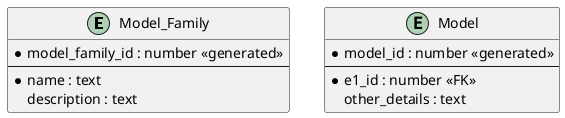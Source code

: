 @startuml
skinparam linetype ortho

entity "Model_Family" as mf {
  *model_family_id : number <<generated>>
  --
  *name : text
  description : text
}

entity "Model" as m {
  *model_id : number <<generated>>
  --
  *e1_id : number <<FK>>
  other_details : text
}
@enduml